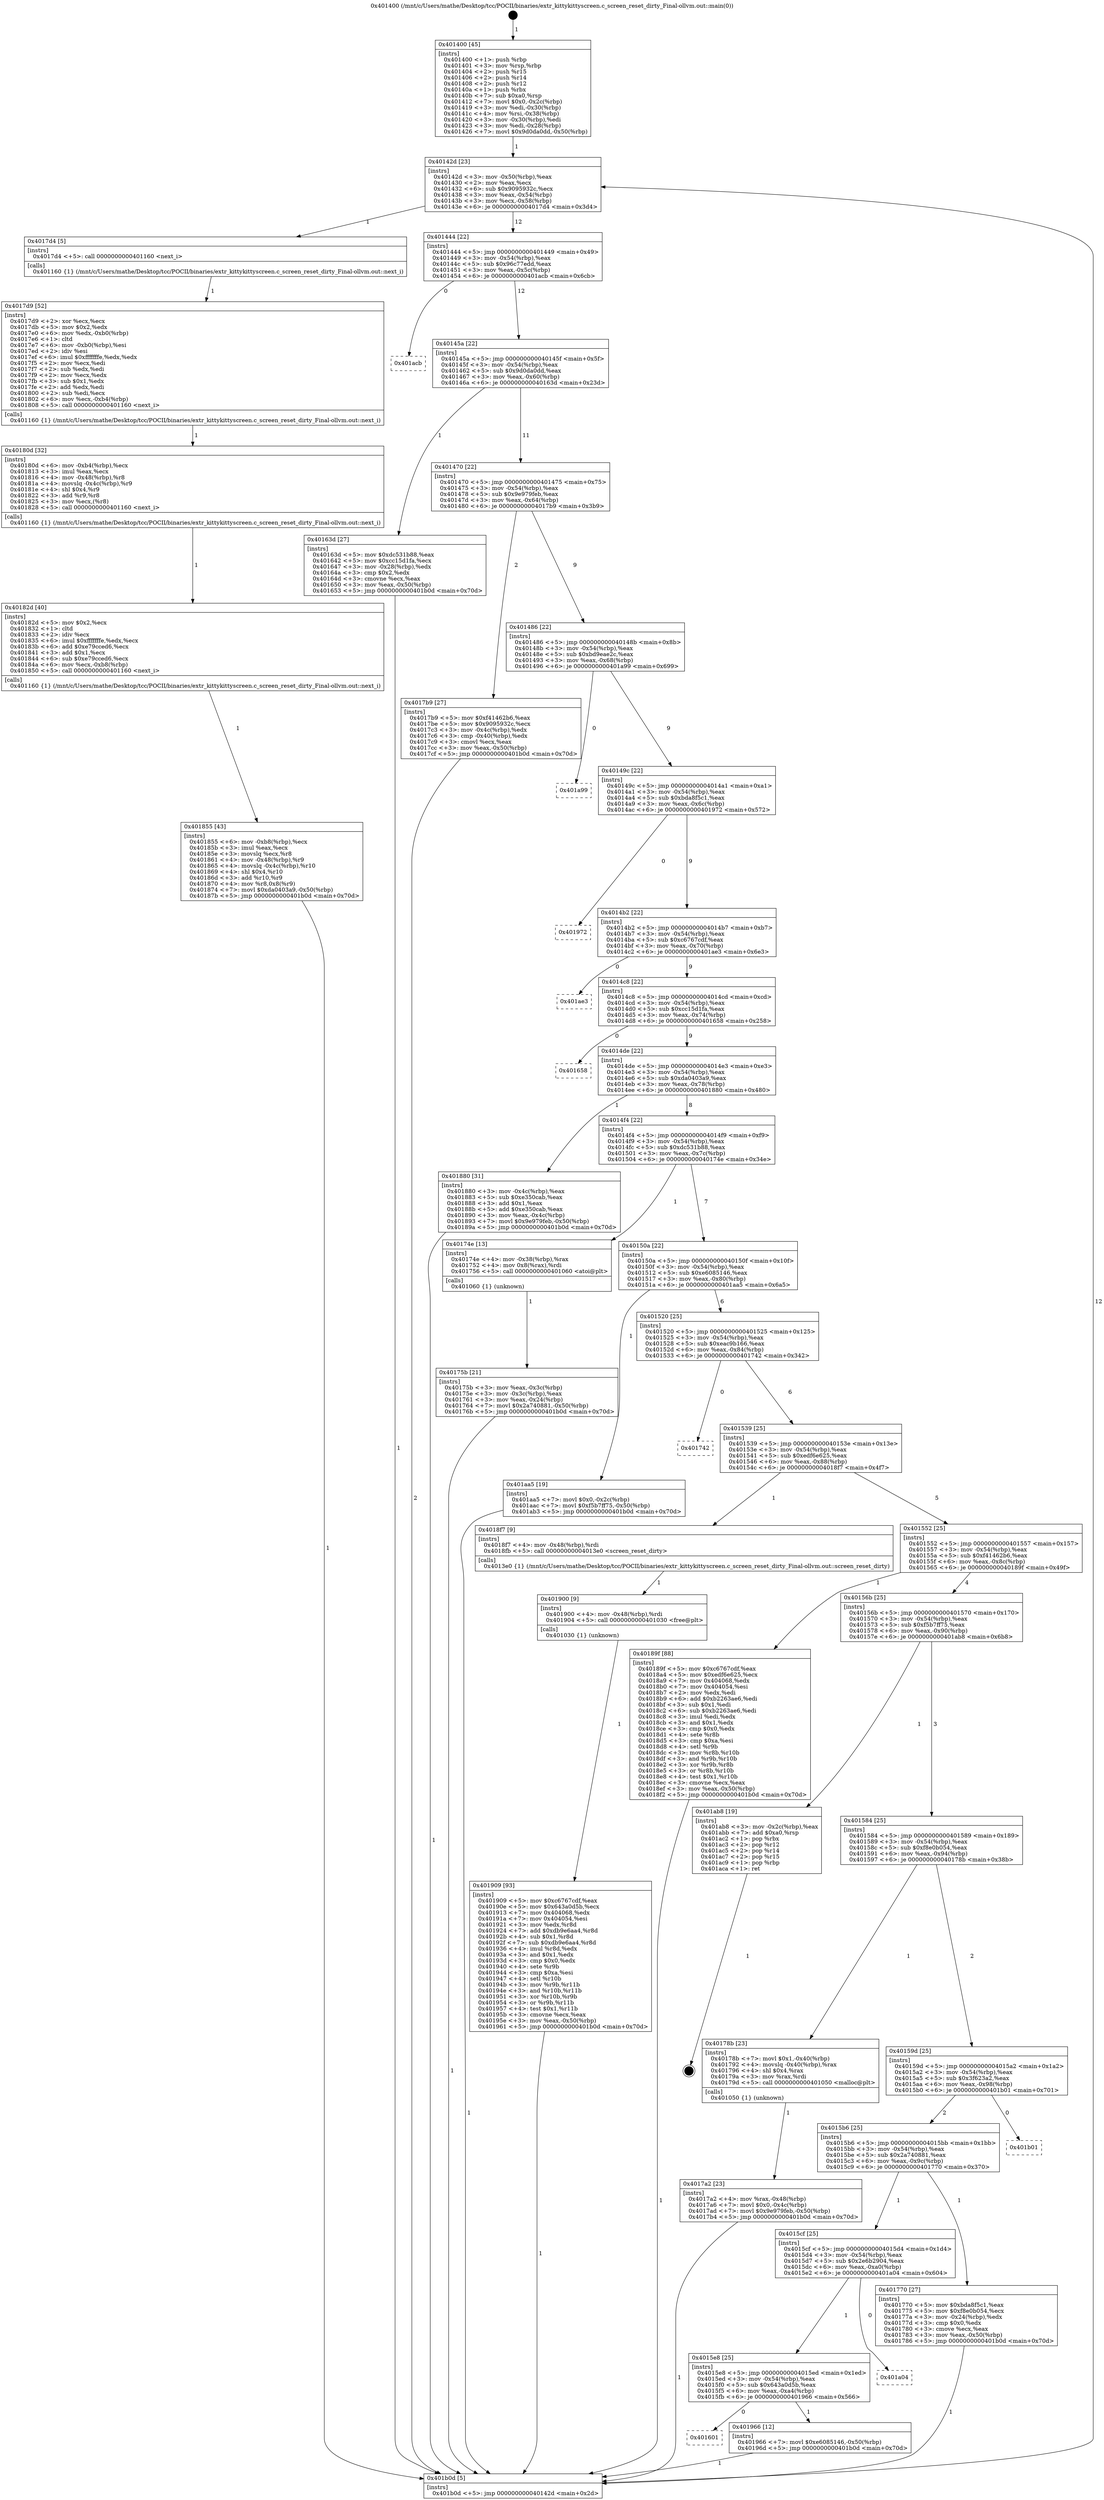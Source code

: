 digraph "0x401400" {
  label = "0x401400 (/mnt/c/Users/mathe/Desktop/tcc/POCII/binaries/extr_kittykittyscreen.c_screen_reset_dirty_Final-ollvm.out::main(0))"
  labelloc = "t"
  node[shape=record]

  Entry [label="",width=0.3,height=0.3,shape=circle,fillcolor=black,style=filled]
  "0x40142d" [label="{
     0x40142d [23]\l
     | [instrs]\l
     &nbsp;&nbsp;0x40142d \<+3\>: mov -0x50(%rbp),%eax\l
     &nbsp;&nbsp;0x401430 \<+2\>: mov %eax,%ecx\l
     &nbsp;&nbsp;0x401432 \<+6\>: sub $0x9095932c,%ecx\l
     &nbsp;&nbsp;0x401438 \<+3\>: mov %eax,-0x54(%rbp)\l
     &nbsp;&nbsp;0x40143b \<+3\>: mov %ecx,-0x58(%rbp)\l
     &nbsp;&nbsp;0x40143e \<+6\>: je 00000000004017d4 \<main+0x3d4\>\l
  }"]
  "0x4017d4" [label="{
     0x4017d4 [5]\l
     | [instrs]\l
     &nbsp;&nbsp;0x4017d4 \<+5\>: call 0000000000401160 \<next_i\>\l
     | [calls]\l
     &nbsp;&nbsp;0x401160 \{1\} (/mnt/c/Users/mathe/Desktop/tcc/POCII/binaries/extr_kittykittyscreen.c_screen_reset_dirty_Final-ollvm.out::next_i)\l
  }"]
  "0x401444" [label="{
     0x401444 [22]\l
     | [instrs]\l
     &nbsp;&nbsp;0x401444 \<+5\>: jmp 0000000000401449 \<main+0x49\>\l
     &nbsp;&nbsp;0x401449 \<+3\>: mov -0x54(%rbp),%eax\l
     &nbsp;&nbsp;0x40144c \<+5\>: sub $0x96c77edd,%eax\l
     &nbsp;&nbsp;0x401451 \<+3\>: mov %eax,-0x5c(%rbp)\l
     &nbsp;&nbsp;0x401454 \<+6\>: je 0000000000401acb \<main+0x6cb\>\l
  }"]
  Exit [label="",width=0.3,height=0.3,shape=circle,fillcolor=black,style=filled,peripheries=2]
  "0x401acb" [label="{
     0x401acb\l
  }", style=dashed]
  "0x40145a" [label="{
     0x40145a [22]\l
     | [instrs]\l
     &nbsp;&nbsp;0x40145a \<+5\>: jmp 000000000040145f \<main+0x5f\>\l
     &nbsp;&nbsp;0x40145f \<+3\>: mov -0x54(%rbp),%eax\l
     &nbsp;&nbsp;0x401462 \<+5\>: sub $0x9d0da0dd,%eax\l
     &nbsp;&nbsp;0x401467 \<+3\>: mov %eax,-0x60(%rbp)\l
     &nbsp;&nbsp;0x40146a \<+6\>: je 000000000040163d \<main+0x23d\>\l
  }"]
  "0x401601" [label="{
     0x401601\l
  }", style=dashed]
  "0x40163d" [label="{
     0x40163d [27]\l
     | [instrs]\l
     &nbsp;&nbsp;0x40163d \<+5\>: mov $0xdc531b88,%eax\l
     &nbsp;&nbsp;0x401642 \<+5\>: mov $0xcc15d1fa,%ecx\l
     &nbsp;&nbsp;0x401647 \<+3\>: mov -0x28(%rbp),%edx\l
     &nbsp;&nbsp;0x40164a \<+3\>: cmp $0x2,%edx\l
     &nbsp;&nbsp;0x40164d \<+3\>: cmovne %ecx,%eax\l
     &nbsp;&nbsp;0x401650 \<+3\>: mov %eax,-0x50(%rbp)\l
     &nbsp;&nbsp;0x401653 \<+5\>: jmp 0000000000401b0d \<main+0x70d\>\l
  }"]
  "0x401470" [label="{
     0x401470 [22]\l
     | [instrs]\l
     &nbsp;&nbsp;0x401470 \<+5\>: jmp 0000000000401475 \<main+0x75\>\l
     &nbsp;&nbsp;0x401475 \<+3\>: mov -0x54(%rbp),%eax\l
     &nbsp;&nbsp;0x401478 \<+5\>: sub $0x9e979feb,%eax\l
     &nbsp;&nbsp;0x40147d \<+3\>: mov %eax,-0x64(%rbp)\l
     &nbsp;&nbsp;0x401480 \<+6\>: je 00000000004017b9 \<main+0x3b9\>\l
  }"]
  "0x401b0d" [label="{
     0x401b0d [5]\l
     | [instrs]\l
     &nbsp;&nbsp;0x401b0d \<+5\>: jmp 000000000040142d \<main+0x2d\>\l
  }"]
  "0x401400" [label="{
     0x401400 [45]\l
     | [instrs]\l
     &nbsp;&nbsp;0x401400 \<+1\>: push %rbp\l
     &nbsp;&nbsp;0x401401 \<+3\>: mov %rsp,%rbp\l
     &nbsp;&nbsp;0x401404 \<+2\>: push %r15\l
     &nbsp;&nbsp;0x401406 \<+2\>: push %r14\l
     &nbsp;&nbsp;0x401408 \<+2\>: push %r12\l
     &nbsp;&nbsp;0x40140a \<+1\>: push %rbx\l
     &nbsp;&nbsp;0x40140b \<+7\>: sub $0xa0,%rsp\l
     &nbsp;&nbsp;0x401412 \<+7\>: movl $0x0,-0x2c(%rbp)\l
     &nbsp;&nbsp;0x401419 \<+3\>: mov %edi,-0x30(%rbp)\l
     &nbsp;&nbsp;0x40141c \<+4\>: mov %rsi,-0x38(%rbp)\l
     &nbsp;&nbsp;0x401420 \<+3\>: mov -0x30(%rbp),%edi\l
     &nbsp;&nbsp;0x401423 \<+3\>: mov %edi,-0x28(%rbp)\l
     &nbsp;&nbsp;0x401426 \<+7\>: movl $0x9d0da0dd,-0x50(%rbp)\l
  }"]
  "0x401966" [label="{
     0x401966 [12]\l
     | [instrs]\l
     &nbsp;&nbsp;0x401966 \<+7\>: movl $0xe6085146,-0x50(%rbp)\l
     &nbsp;&nbsp;0x40196d \<+5\>: jmp 0000000000401b0d \<main+0x70d\>\l
  }"]
  "0x4017b9" [label="{
     0x4017b9 [27]\l
     | [instrs]\l
     &nbsp;&nbsp;0x4017b9 \<+5\>: mov $0xf41462b6,%eax\l
     &nbsp;&nbsp;0x4017be \<+5\>: mov $0x9095932c,%ecx\l
     &nbsp;&nbsp;0x4017c3 \<+3\>: mov -0x4c(%rbp),%edx\l
     &nbsp;&nbsp;0x4017c6 \<+3\>: cmp -0x40(%rbp),%edx\l
     &nbsp;&nbsp;0x4017c9 \<+3\>: cmovl %ecx,%eax\l
     &nbsp;&nbsp;0x4017cc \<+3\>: mov %eax,-0x50(%rbp)\l
     &nbsp;&nbsp;0x4017cf \<+5\>: jmp 0000000000401b0d \<main+0x70d\>\l
  }"]
  "0x401486" [label="{
     0x401486 [22]\l
     | [instrs]\l
     &nbsp;&nbsp;0x401486 \<+5\>: jmp 000000000040148b \<main+0x8b\>\l
     &nbsp;&nbsp;0x40148b \<+3\>: mov -0x54(%rbp),%eax\l
     &nbsp;&nbsp;0x40148e \<+5\>: sub $0xbd9eae2c,%eax\l
     &nbsp;&nbsp;0x401493 \<+3\>: mov %eax,-0x68(%rbp)\l
     &nbsp;&nbsp;0x401496 \<+6\>: je 0000000000401a99 \<main+0x699\>\l
  }"]
  "0x4015e8" [label="{
     0x4015e8 [25]\l
     | [instrs]\l
     &nbsp;&nbsp;0x4015e8 \<+5\>: jmp 00000000004015ed \<main+0x1ed\>\l
     &nbsp;&nbsp;0x4015ed \<+3\>: mov -0x54(%rbp),%eax\l
     &nbsp;&nbsp;0x4015f0 \<+5\>: sub $0x643a0d5b,%eax\l
     &nbsp;&nbsp;0x4015f5 \<+6\>: mov %eax,-0xa4(%rbp)\l
     &nbsp;&nbsp;0x4015fb \<+6\>: je 0000000000401966 \<main+0x566\>\l
  }"]
  "0x401a99" [label="{
     0x401a99\l
  }", style=dashed]
  "0x40149c" [label="{
     0x40149c [22]\l
     | [instrs]\l
     &nbsp;&nbsp;0x40149c \<+5\>: jmp 00000000004014a1 \<main+0xa1\>\l
     &nbsp;&nbsp;0x4014a1 \<+3\>: mov -0x54(%rbp),%eax\l
     &nbsp;&nbsp;0x4014a4 \<+5\>: sub $0xbda8f5c1,%eax\l
     &nbsp;&nbsp;0x4014a9 \<+3\>: mov %eax,-0x6c(%rbp)\l
     &nbsp;&nbsp;0x4014ac \<+6\>: je 0000000000401972 \<main+0x572\>\l
  }"]
  "0x401a04" [label="{
     0x401a04\l
  }", style=dashed]
  "0x401972" [label="{
     0x401972\l
  }", style=dashed]
  "0x4014b2" [label="{
     0x4014b2 [22]\l
     | [instrs]\l
     &nbsp;&nbsp;0x4014b2 \<+5\>: jmp 00000000004014b7 \<main+0xb7\>\l
     &nbsp;&nbsp;0x4014b7 \<+3\>: mov -0x54(%rbp),%eax\l
     &nbsp;&nbsp;0x4014ba \<+5\>: sub $0xc6767cdf,%eax\l
     &nbsp;&nbsp;0x4014bf \<+3\>: mov %eax,-0x70(%rbp)\l
     &nbsp;&nbsp;0x4014c2 \<+6\>: je 0000000000401ae3 \<main+0x6e3\>\l
  }"]
  "0x401909" [label="{
     0x401909 [93]\l
     | [instrs]\l
     &nbsp;&nbsp;0x401909 \<+5\>: mov $0xc6767cdf,%eax\l
     &nbsp;&nbsp;0x40190e \<+5\>: mov $0x643a0d5b,%ecx\l
     &nbsp;&nbsp;0x401913 \<+7\>: mov 0x404068,%edx\l
     &nbsp;&nbsp;0x40191a \<+7\>: mov 0x404054,%esi\l
     &nbsp;&nbsp;0x401921 \<+3\>: mov %edx,%r8d\l
     &nbsp;&nbsp;0x401924 \<+7\>: add $0xdb9e6aa4,%r8d\l
     &nbsp;&nbsp;0x40192b \<+4\>: sub $0x1,%r8d\l
     &nbsp;&nbsp;0x40192f \<+7\>: sub $0xdb9e6aa4,%r8d\l
     &nbsp;&nbsp;0x401936 \<+4\>: imul %r8d,%edx\l
     &nbsp;&nbsp;0x40193a \<+3\>: and $0x1,%edx\l
     &nbsp;&nbsp;0x40193d \<+3\>: cmp $0x0,%edx\l
     &nbsp;&nbsp;0x401940 \<+4\>: sete %r9b\l
     &nbsp;&nbsp;0x401944 \<+3\>: cmp $0xa,%esi\l
     &nbsp;&nbsp;0x401947 \<+4\>: setl %r10b\l
     &nbsp;&nbsp;0x40194b \<+3\>: mov %r9b,%r11b\l
     &nbsp;&nbsp;0x40194e \<+3\>: and %r10b,%r11b\l
     &nbsp;&nbsp;0x401951 \<+3\>: xor %r10b,%r9b\l
     &nbsp;&nbsp;0x401954 \<+3\>: or %r9b,%r11b\l
     &nbsp;&nbsp;0x401957 \<+4\>: test $0x1,%r11b\l
     &nbsp;&nbsp;0x40195b \<+3\>: cmovne %ecx,%eax\l
     &nbsp;&nbsp;0x40195e \<+3\>: mov %eax,-0x50(%rbp)\l
     &nbsp;&nbsp;0x401961 \<+5\>: jmp 0000000000401b0d \<main+0x70d\>\l
  }"]
  "0x401ae3" [label="{
     0x401ae3\l
  }", style=dashed]
  "0x4014c8" [label="{
     0x4014c8 [22]\l
     | [instrs]\l
     &nbsp;&nbsp;0x4014c8 \<+5\>: jmp 00000000004014cd \<main+0xcd\>\l
     &nbsp;&nbsp;0x4014cd \<+3\>: mov -0x54(%rbp),%eax\l
     &nbsp;&nbsp;0x4014d0 \<+5\>: sub $0xcc15d1fa,%eax\l
     &nbsp;&nbsp;0x4014d5 \<+3\>: mov %eax,-0x74(%rbp)\l
     &nbsp;&nbsp;0x4014d8 \<+6\>: je 0000000000401658 \<main+0x258\>\l
  }"]
  "0x401900" [label="{
     0x401900 [9]\l
     | [instrs]\l
     &nbsp;&nbsp;0x401900 \<+4\>: mov -0x48(%rbp),%rdi\l
     &nbsp;&nbsp;0x401904 \<+5\>: call 0000000000401030 \<free@plt\>\l
     | [calls]\l
     &nbsp;&nbsp;0x401030 \{1\} (unknown)\l
  }"]
  "0x401658" [label="{
     0x401658\l
  }", style=dashed]
  "0x4014de" [label="{
     0x4014de [22]\l
     | [instrs]\l
     &nbsp;&nbsp;0x4014de \<+5\>: jmp 00000000004014e3 \<main+0xe3\>\l
     &nbsp;&nbsp;0x4014e3 \<+3\>: mov -0x54(%rbp),%eax\l
     &nbsp;&nbsp;0x4014e6 \<+5\>: sub $0xda0403a9,%eax\l
     &nbsp;&nbsp;0x4014eb \<+3\>: mov %eax,-0x78(%rbp)\l
     &nbsp;&nbsp;0x4014ee \<+6\>: je 0000000000401880 \<main+0x480\>\l
  }"]
  "0x401855" [label="{
     0x401855 [43]\l
     | [instrs]\l
     &nbsp;&nbsp;0x401855 \<+6\>: mov -0xb8(%rbp),%ecx\l
     &nbsp;&nbsp;0x40185b \<+3\>: imul %eax,%ecx\l
     &nbsp;&nbsp;0x40185e \<+3\>: movslq %ecx,%r8\l
     &nbsp;&nbsp;0x401861 \<+4\>: mov -0x48(%rbp),%r9\l
     &nbsp;&nbsp;0x401865 \<+4\>: movslq -0x4c(%rbp),%r10\l
     &nbsp;&nbsp;0x401869 \<+4\>: shl $0x4,%r10\l
     &nbsp;&nbsp;0x40186d \<+3\>: add %r10,%r9\l
     &nbsp;&nbsp;0x401870 \<+4\>: mov %r8,0x8(%r9)\l
     &nbsp;&nbsp;0x401874 \<+7\>: movl $0xda0403a9,-0x50(%rbp)\l
     &nbsp;&nbsp;0x40187b \<+5\>: jmp 0000000000401b0d \<main+0x70d\>\l
  }"]
  "0x401880" [label="{
     0x401880 [31]\l
     | [instrs]\l
     &nbsp;&nbsp;0x401880 \<+3\>: mov -0x4c(%rbp),%eax\l
     &nbsp;&nbsp;0x401883 \<+5\>: sub $0xe350cab,%eax\l
     &nbsp;&nbsp;0x401888 \<+3\>: add $0x1,%eax\l
     &nbsp;&nbsp;0x40188b \<+5\>: add $0xe350cab,%eax\l
     &nbsp;&nbsp;0x401890 \<+3\>: mov %eax,-0x4c(%rbp)\l
     &nbsp;&nbsp;0x401893 \<+7\>: movl $0x9e979feb,-0x50(%rbp)\l
     &nbsp;&nbsp;0x40189a \<+5\>: jmp 0000000000401b0d \<main+0x70d\>\l
  }"]
  "0x4014f4" [label="{
     0x4014f4 [22]\l
     | [instrs]\l
     &nbsp;&nbsp;0x4014f4 \<+5\>: jmp 00000000004014f9 \<main+0xf9\>\l
     &nbsp;&nbsp;0x4014f9 \<+3\>: mov -0x54(%rbp),%eax\l
     &nbsp;&nbsp;0x4014fc \<+5\>: sub $0xdc531b88,%eax\l
     &nbsp;&nbsp;0x401501 \<+3\>: mov %eax,-0x7c(%rbp)\l
     &nbsp;&nbsp;0x401504 \<+6\>: je 000000000040174e \<main+0x34e\>\l
  }"]
  "0x40182d" [label="{
     0x40182d [40]\l
     | [instrs]\l
     &nbsp;&nbsp;0x40182d \<+5\>: mov $0x2,%ecx\l
     &nbsp;&nbsp;0x401832 \<+1\>: cltd\l
     &nbsp;&nbsp;0x401833 \<+2\>: idiv %ecx\l
     &nbsp;&nbsp;0x401835 \<+6\>: imul $0xfffffffe,%edx,%ecx\l
     &nbsp;&nbsp;0x40183b \<+6\>: add $0xe79cced6,%ecx\l
     &nbsp;&nbsp;0x401841 \<+3\>: add $0x1,%ecx\l
     &nbsp;&nbsp;0x401844 \<+6\>: sub $0xe79cced6,%ecx\l
     &nbsp;&nbsp;0x40184a \<+6\>: mov %ecx,-0xb8(%rbp)\l
     &nbsp;&nbsp;0x401850 \<+5\>: call 0000000000401160 \<next_i\>\l
     | [calls]\l
     &nbsp;&nbsp;0x401160 \{1\} (/mnt/c/Users/mathe/Desktop/tcc/POCII/binaries/extr_kittykittyscreen.c_screen_reset_dirty_Final-ollvm.out::next_i)\l
  }"]
  "0x40174e" [label="{
     0x40174e [13]\l
     | [instrs]\l
     &nbsp;&nbsp;0x40174e \<+4\>: mov -0x38(%rbp),%rax\l
     &nbsp;&nbsp;0x401752 \<+4\>: mov 0x8(%rax),%rdi\l
     &nbsp;&nbsp;0x401756 \<+5\>: call 0000000000401060 \<atoi@plt\>\l
     | [calls]\l
     &nbsp;&nbsp;0x401060 \{1\} (unknown)\l
  }"]
  "0x40150a" [label="{
     0x40150a [22]\l
     | [instrs]\l
     &nbsp;&nbsp;0x40150a \<+5\>: jmp 000000000040150f \<main+0x10f\>\l
     &nbsp;&nbsp;0x40150f \<+3\>: mov -0x54(%rbp),%eax\l
     &nbsp;&nbsp;0x401512 \<+5\>: sub $0xe6085146,%eax\l
     &nbsp;&nbsp;0x401517 \<+3\>: mov %eax,-0x80(%rbp)\l
     &nbsp;&nbsp;0x40151a \<+6\>: je 0000000000401aa5 \<main+0x6a5\>\l
  }"]
  "0x40175b" [label="{
     0x40175b [21]\l
     | [instrs]\l
     &nbsp;&nbsp;0x40175b \<+3\>: mov %eax,-0x3c(%rbp)\l
     &nbsp;&nbsp;0x40175e \<+3\>: mov -0x3c(%rbp),%eax\l
     &nbsp;&nbsp;0x401761 \<+3\>: mov %eax,-0x24(%rbp)\l
     &nbsp;&nbsp;0x401764 \<+7\>: movl $0x2a740881,-0x50(%rbp)\l
     &nbsp;&nbsp;0x40176b \<+5\>: jmp 0000000000401b0d \<main+0x70d\>\l
  }"]
  "0x40180d" [label="{
     0x40180d [32]\l
     | [instrs]\l
     &nbsp;&nbsp;0x40180d \<+6\>: mov -0xb4(%rbp),%ecx\l
     &nbsp;&nbsp;0x401813 \<+3\>: imul %eax,%ecx\l
     &nbsp;&nbsp;0x401816 \<+4\>: mov -0x48(%rbp),%r8\l
     &nbsp;&nbsp;0x40181a \<+4\>: movslq -0x4c(%rbp),%r9\l
     &nbsp;&nbsp;0x40181e \<+4\>: shl $0x4,%r9\l
     &nbsp;&nbsp;0x401822 \<+3\>: add %r9,%r8\l
     &nbsp;&nbsp;0x401825 \<+3\>: mov %ecx,(%r8)\l
     &nbsp;&nbsp;0x401828 \<+5\>: call 0000000000401160 \<next_i\>\l
     | [calls]\l
     &nbsp;&nbsp;0x401160 \{1\} (/mnt/c/Users/mathe/Desktop/tcc/POCII/binaries/extr_kittykittyscreen.c_screen_reset_dirty_Final-ollvm.out::next_i)\l
  }"]
  "0x401aa5" [label="{
     0x401aa5 [19]\l
     | [instrs]\l
     &nbsp;&nbsp;0x401aa5 \<+7\>: movl $0x0,-0x2c(%rbp)\l
     &nbsp;&nbsp;0x401aac \<+7\>: movl $0xf5b7ff75,-0x50(%rbp)\l
     &nbsp;&nbsp;0x401ab3 \<+5\>: jmp 0000000000401b0d \<main+0x70d\>\l
  }"]
  "0x401520" [label="{
     0x401520 [25]\l
     | [instrs]\l
     &nbsp;&nbsp;0x401520 \<+5\>: jmp 0000000000401525 \<main+0x125\>\l
     &nbsp;&nbsp;0x401525 \<+3\>: mov -0x54(%rbp),%eax\l
     &nbsp;&nbsp;0x401528 \<+5\>: sub $0xeac9b166,%eax\l
     &nbsp;&nbsp;0x40152d \<+6\>: mov %eax,-0x84(%rbp)\l
     &nbsp;&nbsp;0x401533 \<+6\>: je 0000000000401742 \<main+0x342\>\l
  }"]
  "0x4017d9" [label="{
     0x4017d9 [52]\l
     | [instrs]\l
     &nbsp;&nbsp;0x4017d9 \<+2\>: xor %ecx,%ecx\l
     &nbsp;&nbsp;0x4017db \<+5\>: mov $0x2,%edx\l
     &nbsp;&nbsp;0x4017e0 \<+6\>: mov %edx,-0xb0(%rbp)\l
     &nbsp;&nbsp;0x4017e6 \<+1\>: cltd\l
     &nbsp;&nbsp;0x4017e7 \<+6\>: mov -0xb0(%rbp),%esi\l
     &nbsp;&nbsp;0x4017ed \<+2\>: idiv %esi\l
     &nbsp;&nbsp;0x4017ef \<+6\>: imul $0xfffffffe,%edx,%edx\l
     &nbsp;&nbsp;0x4017f5 \<+2\>: mov %ecx,%edi\l
     &nbsp;&nbsp;0x4017f7 \<+2\>: sub %edx,%edi\l
     &nbsp;&nbsp;0x4017f9 \<+2\>: mov %ecx,%edx\l
     &nbsp;&nbsp;0x4017fb \<+3\>: sub $0x1,%edx\l
     &nbsp;&nbsp;0x4017fe \<+2\>: add %edx,%edi\l
     &nbsp;&nbsp;0x401800 \<+2\>: sub %edi,%ecx\l
     &nbsp;&nbsp;0x401802 \<+6\>: mov %ecx,-0xb4(%rbp)\l
     &nbsp;&nbsp;0x401808 \<+5\>: call 0000000000401160 \<next_i\>\l
     | [calls]\l
     &nbsp;&nbsp;0x401160 \{1\} (/mnt/c/Users/mathe/Desktop/tcc/POCII/binaries/extr_kittykittyscreen.c_screen_reset_dirty_Final-ollvm.out::next_i)\l
  }"]
  "0x401742" [label="{
     0x401742\l
  }", style=dashed]
  "0x401539" [label="{
     0x401539 [25]\l
     | [instrs]\l
     &nbsp;&nbsp;0x401539 \<+5\>: jmp 000000000040153e \<main+0x13e\>\l
     &nbsp;&nbsp;0x40153e \<+3\>: mov -0x54(%rbp),%eax\l
     &nbsp;&nbsp;0x401541 \<+5\>: sub $0xedf6e625,%eax\l
     &nbsp;&nbsp;0x401546 \<+6\>: mov %eax,-0x88(%rbp)\l
     &nbsp;&nbsp;0x40154c \<+6\>: je 00000000004018f7 \<main+0x4f7\>\l
  }"]
  "0x4017a2" [label="{
     0x4017a2 [23]\l
     | [instrs]\l
     &nbsp;&nbsp;0x4017a2 \<+4\>: mov %rax,-0x48(%rbp)\l
     &nbsp;&nbsp;0x4017a6 \<+7\>: movl $0x0,-0x4c(%rbp)\l
     &nbsp;&nbsp;0x4017ad \<+7\>: movl $0x9e979feb,-0x50(%rbp)\l
     &nbsp;&nbsp;0x4017b4 \<+5\>: jmp 0000000000401b0d \<main+0x70d\>\l
  }"]
  "0x4018f7" [label="{
     0x4018f7 [9]\l
     | [instrs]\l
     &nbsp;&nbsp;0x4018f7 \<+4\>: mov -0x48(%rbp),%rdi\l
     &nbsp;&nbsp;0x4018fb \<+5\>: call 00000000004013e0 \<screen_reset_dirty\>\l
     | [calls]\l
     &nbsp;&nbsp;0x4013e0 \{1\} (/mnt/c/Users/mathe/Desktop/tcc/POCII/binaries/extr_kittykittyscreen.c_screen_reset_dirty_Final-ollvm.out::screen_reset_dirty)\l
  }"]
  "0x401552" [label="{
     0x401552 [25]\l
     | [instrs]\l
     &nbsp;&nbsp;0x401552 \<+5\>: jmp 0000000000401557 \<main+0x157\>\l
     &nbsp;&nbsp;0x401557 \<+3\>: mov -0x54(%rbp),%eax\l
     &nbsp;&nbsp;0x40155a \<+5\>: sub $0xf41462b6,%eax\l
     &nbsp;&nbsp;0x40155f \<+6\>: mov %eax,-0x8c(%rbp)\l
     &nbsp;&nbsp;0x401565 \<+6\>: je 000000000040189f \<main+0x49f\>\l
  }"]
  "0x4015cf" [label="{
     0x4015cf [25]\l
     | [instrs]\l
     &nbsp;&nbsp;0x4015cf \<+5\>: jmp 00000000004015d4 \<main+0x1d4\>\l
     &nbsp;&nbsp;0x4015d4 \<+3\>: mov -0x54(%rbp),%eax\l
     &nbsp;&nbsp;0x4015d7 \<+5\>: sub $0x2e6b2904,%eax\l
     &nbsp;&nbsp;0x4015dc \<+6\>: mov %eax,-0xa0(%rbp)\l
     &nbsp;&nbsp;0x4015e2 \<+6\>: je 0000000000401a04 \<main+0x604\>\l
  }"]
  "0x40189f" [label="{
     0x40189f [88]\l
     | [instrs]\l
     &nbsp;&nbsp;0x40189f \<+5\>: mov $0xc6767cdf,%eax\l
     &nbsp;&nbsp;0x4018a4 \<+5\>: mov $0xedf6e625,%ecx\l
     &nbsp;&nbsp;0x4018a9 \<+7\>: mov 0x404068,%edx\l
     &nbsp;&nbsp;0x4018b0 \<+7\>: mov 0x404054,%esi\l
     &nbsp;&nbsp;0x4018b7 \<+2\>: mov %edx,%edi\l
     &nbsp;&nbsp;0x4018b9 \<+6\>: add $0xb2263ae6,%edi\l
     &nbsp;&nbsp;0x4018bf \<+3\>: sub $0x1,%edi\l
     &nbsp;&nbsp;0x4018c2 \<+6\>: sub $0xb2263ae6,%edi\l
     &nbsp;&nbsp;0x4018c8 \<+3\>: imul %edi,%edx\l
     &nbsp;&nbsp;0x4018cb \<+3\>: and $0x1,%edx\l
     &nbsp;&nbsp;0x4018ce \<+3\>: cmp $0x0,%edx\l
     &nbsp;&nbsp;0x4018d1 \<+4\>: sete %r8b\l
     &nbsp;&nbsp;0x4018d5 \<+3\>: cmp $0xa,%esi\l
     &nbsp;&nbsp;0x4018d8 \<+4\>: setl %r9b\l
     &nbsp;&nbsp;0x4018dc \<+3\>: mov %r8b,%r10b\l
     &nbsp;&nbsp;0x4018df \<+3\>: and %r9b,%r10b\l
     &nbsp;&nbsp;0x4018e2 \<+3\>: xor %r9b,%r8b\l
     &nbsp;&nbsp;0x4018e5 \<+3\>: or %r8b,%r10b\l
     &nbsp;&nbsp;0x4018e8 \<+4\>: test $0x1,%r10b\l
     &nbsp;&nbsp;0x4018ec \<+3\>: cmovne %ecx,%eax\l
     &nbsp;&nbsp;0x4018ef \<+3\>: mov %eax,-0x50(%rbp)\l
     &nbsp;&nbsp;0x4018f2 \<+5\>: jmp 0000000000401b0d \<main+0x70d\>\l
  }"]
  "0x40156b" [label="{
     0x40156b [25]\l
     | [instrs]\l
     &nbsp;&nbsp;0x40156b \<+5\>: jmp 0000000000401570 \<main+0x170\>\l
     &nbsp;&nbsp;0x401570 \<+3\>: mov -0x54(%rbp),%eax\l
     &nbsp;&nbsp;0x401573 \<+5\>: sub $0xf5b7ff75,%eax\l
     &nbsp;&nbsp;0x401578 \<+6\>: mov %eax,-0x90(%rbp)\l
     &nbsp;&nbsp;0x40157e \<+6\>: je 0000000000401ab8 \<main+0x6b8\>\l
  }"]
  "0x401770" [label="{
     0x401770 [27]\l
     | [instrs]\l
     &nbsp;&nbsp;0x401770 \<+5\>: mov $0xbda8f5c1,%eax\l
     &nbsp;&nbsp;0x401775 \<+5\>: mov $0xf8e0b054,%ecx\l
     &nbsp;&nbsp;0x40177a \<+3\>: mov -0x24(%rbp),%edx\l
     &nbsp;&nbsp;0x40177d \<+3\>: cmp $0x0,%edx\l
     &nbsp;&nbsp;0x401780 \<+3\>: cmove %ecx,%eax\l
     &nbsp;&nbsp;0x401783 \<+3\>: mov %eax,-0x50(%rbp)\l
     &nbsp;&nbsp;0x401786 \<+5\>: jmp 0000000000401b0d \<main+0x70d\>\l
  }"]
  "0x401ab8" [label="{
     0x401ab8 [19]\l
     | [instrs]\l
     &nbsp;&nbsp;0x401ab8 \<+3\>: mov -0x2c(%rbp),%eax\l
     &nbsp;&nbsp;0x401abb \<+7\>: add $0xa0,%rsp\l
     &nbsp;&nbsp;0x401ac2 \<+1\>: pop %rbx\l
     &nbsp;&nbsp;0x401ac3 \<+2\>: pop %r12\l
     &nbsp;&nbsp;0x401ac5 \<+2\>: pop %r14\l
     &nbsp;&nbsp;0x401ac7 \<+2\>: pop %r15\l
     &nbsp;&nbsp;0x401ac9 \<+1\>: pop %rbp\l
     &nbsp;&nbsp;0x401aca \<+1\>: ret\l
  }"]
  "0x401584" [label="{
     0x401584 [25]\l
     | [instrs]\l
     &nbsp;&nbsp;0x401584 \<+5\>: jmp 0000000000401589 \<main+0x189\>\l
     &nbsp;&nbsp;0x401589 \<+3\>: mov -0x54(%rbp),%eax\l
     &nbsp;&nbsp;0x40158c \<+5\>: sub $0xf8e0b054,%eax\l
     &nbsp;&nbsp;0x401591 \<+6\>: mov %eax,-0x94(%rbp)\l
     &nbsp;&nbsp;0x401597 \<+6\>: je 000000000040178b \<main+0x38b\>\l
  }"]
  "0x4015b6" [label="{
     0x4015b6 [25]\l
     | [instrs]\l
     &nbsp;&nbsp;0x4015b6 \<+5\>: jmp 00000000004015bb \<main+0x1bb\>\l
     &nbsp;&nbsp;0x4015bb \<+3\>: mov -0x54(%rbp),%eax\l
     &nbsp;&nbsp;0x4015be \<+5\>: sub $0x2a740881,%eax\l
     &nbsp;&nbsp;0x4015c3 \<+6\>: mov %eax,-0x9c(%rbp)\l
     &nbsp;&nbsp;0x4015c9 \<+6\>: je 0000000000401770 \<main+0x370\>\l
  }"]
  "0x40178b" [label="{
     0x40178b [23]\l
     | [instrs]\l
     &nbsp;&nbsp;0x40178b \<+7\>: movl $0x1,-0x40(%rbp)\l
     &nbsp;&nbsp;0x401792 \<+4\>: movslq -0x40(%rbp),%rax\l
     &nbsp;&nbsp;0x401796 \<+4\>: shl $0x4,%rax\l
     &nbsp;&nbsp;0x40179a \<+3\>: mov %rax,%rdi\l
     &nbsp;&nbsp;0x40179d \<+5\>: call 0000000000401050 \<malloc@plt\>\l
     | [calls]\l
     &nbsp;&nbsp;0x401050 \{1\} (unknown)\l
  }"]
  "0x40159d" [label="{
     0x40159d [25]\l
     | [instrs]\l
     &nbsp;&nbsp;0x40159d \<+5\>: jmp 00000000004015a2 \<main+0x1a2\>\l
     &nbsp;&nbsp;0x4015a2 \<+3\>: mov -0x54(%rbp),%eax\l
     &nbsp;&nbsp;0x4015a5 \<+5\>: sub $0x3f623a2,%eax\l
     &nbsp;&nbsp;0x4015aa \<+6\>: mov %eax,-0x98(%rbp)\l
     &nbsp;&nbsp;0x4015b0 \<+6\>: je 0000000000401b01 \<main+0x701\>\l
  }"]
  "0x401b01" [label="{
     0x401b01\l
  }", style=dashed]
  Entry -> "0x401400" [label=" 1"]
  "0x40142d" -> "0x4017d4" [label=" 1"]
  "0x40142d" -> "0x401444" [label=" 12"]
  "0x401ab8" -> Exit [label=" 1"]
  "0x401444" -> "0x401acb" [label=" 0"]
  "0x401444" -> "0x40145a" [label=" 12"]
  "0x401aa5" -> "0x401b0d" [label=" 1"]
  "0x40145a" -> "0x40163d" [label=" 1"]
  "0x40145a" -> "0x401470" [label=" 11"]
  "0x40163d" -> "0x401b0d" [label=" 1"]
  "0x401400" -> "0x40142d" [label=" 1"]
  "0x401b0d" -> "0x40142d" [label=" 12"]
  "0x401966" -> "0x401b0d" [label=" 1"]
  "0x401470" -> "0x4017b9" [label=" 2"]
  "0x401470" -> "0x401486" [label=" 9"]
  "0x4015e8" -> "0x401601" [label=" 0"]
  "0x401486" -> "0x401a99" [label=" 0"]
  "0x401486" -> "0x40149c" [label=" 9"]
  "0x4015e8" -> "0x401966" [label=" 1"]
  "0x40149c" -> "0x401972" [label=" 0"]
  "0x40149c" -> "0x4014b2" [label=" 9"]
  "0x4015cf" -> "0x4015e8" [label=" 1"]
  "0x4014b2" -> "0x401ae3" [label=" 0"]
  "0x4014b2" -> "0x4014c8" [label=" 9"]
  "0x4015cf" -> "0x401a04" [label=" 0"]
  "0x4014c8" -> "0x401658" [label=" 0"]
  "0x4014c8" -> "0x4014de" [label=" 9"]
  "0x401909" -> "0x401b0d" [label=" 1"]
  "0x4014de" -> "0x401880" [label=" 1"]
  "0x4014de" -> "0x4014f4" [label=" 8"]
  "0x401900" -> "0x401909" [label=" 1"]
  "0x4014f4" -> "0x40174e" [label=" 1"]
  "0x4014f4" -> "0x40150a" [label=" 7"]
  "0x40174e" -> "0x40175b" [label=" 1"]
  "0x40175b" -> "0x401b0d" [label=" 1"]
  "0x4018f7" -> "0x401900" [label=" 1"]
  "0x40150a" -> "0x401aa5" [label=" 1"]
  "0x40150a" -> "0x401520" [label=" 6"]
  "0x40189f" -> "0x401b0d" [label=" 1"]
  "0x401520" -> "0x401742" [label=" 0"]
  "0x401520" -> "0x401539" [label=" 6"]
  "0x401880" -> "0x401b0d" [label=" 1"]
  "0x401539" -> "0x4018f7" [label=" 1"]
  "0x401539" -> "0x401552" [label=" 5"]
  "0x401855" -> "0x401b0d" [label=" 1"]
  "0x401552" -> "0x40189f" [label=" 1"]
  "0x401552" -> "0x40156b" [label=" 4"]
  "0x40182d" -> "0x401855" [label=" 1"]
  "0x40156b" -> "0x401ab8" [label=" 1"]
  "0x40156b" -> "0x401584" [label=" 3"]
  "0x40180d" -> "0x40182d" [label=" 1"]
  "0x401584" -> "0x40178b" [label=" 1"]
  "0x401584" -> "0x40159d" [label=" 2"]
  "0x4017d4" -> "0x4017d9" [label=" 1"]
  "0x40159d" -> "0x401b01" [label=" 0"]
  "0x40159d" -> "0x4015b6" [label=" 2"]
  "0x4017d9" -> "0x40180d" [label=" 1"]
  "0x4015b6" -> "0x401770" [label=" 1"]
  "0x4015b6" -> "0x4015cf" [label=" 1"]
  "0x401770" -> "0x401b0d" [label=" 1"]
  "0x40178b" -> "0x4017a2" [label=" 1"]
  "0x4017a2" -> "0x401b0d" [label=" 1"]
  "0x4017b9" -> "0x401b0d" [label=" 2"]
}
